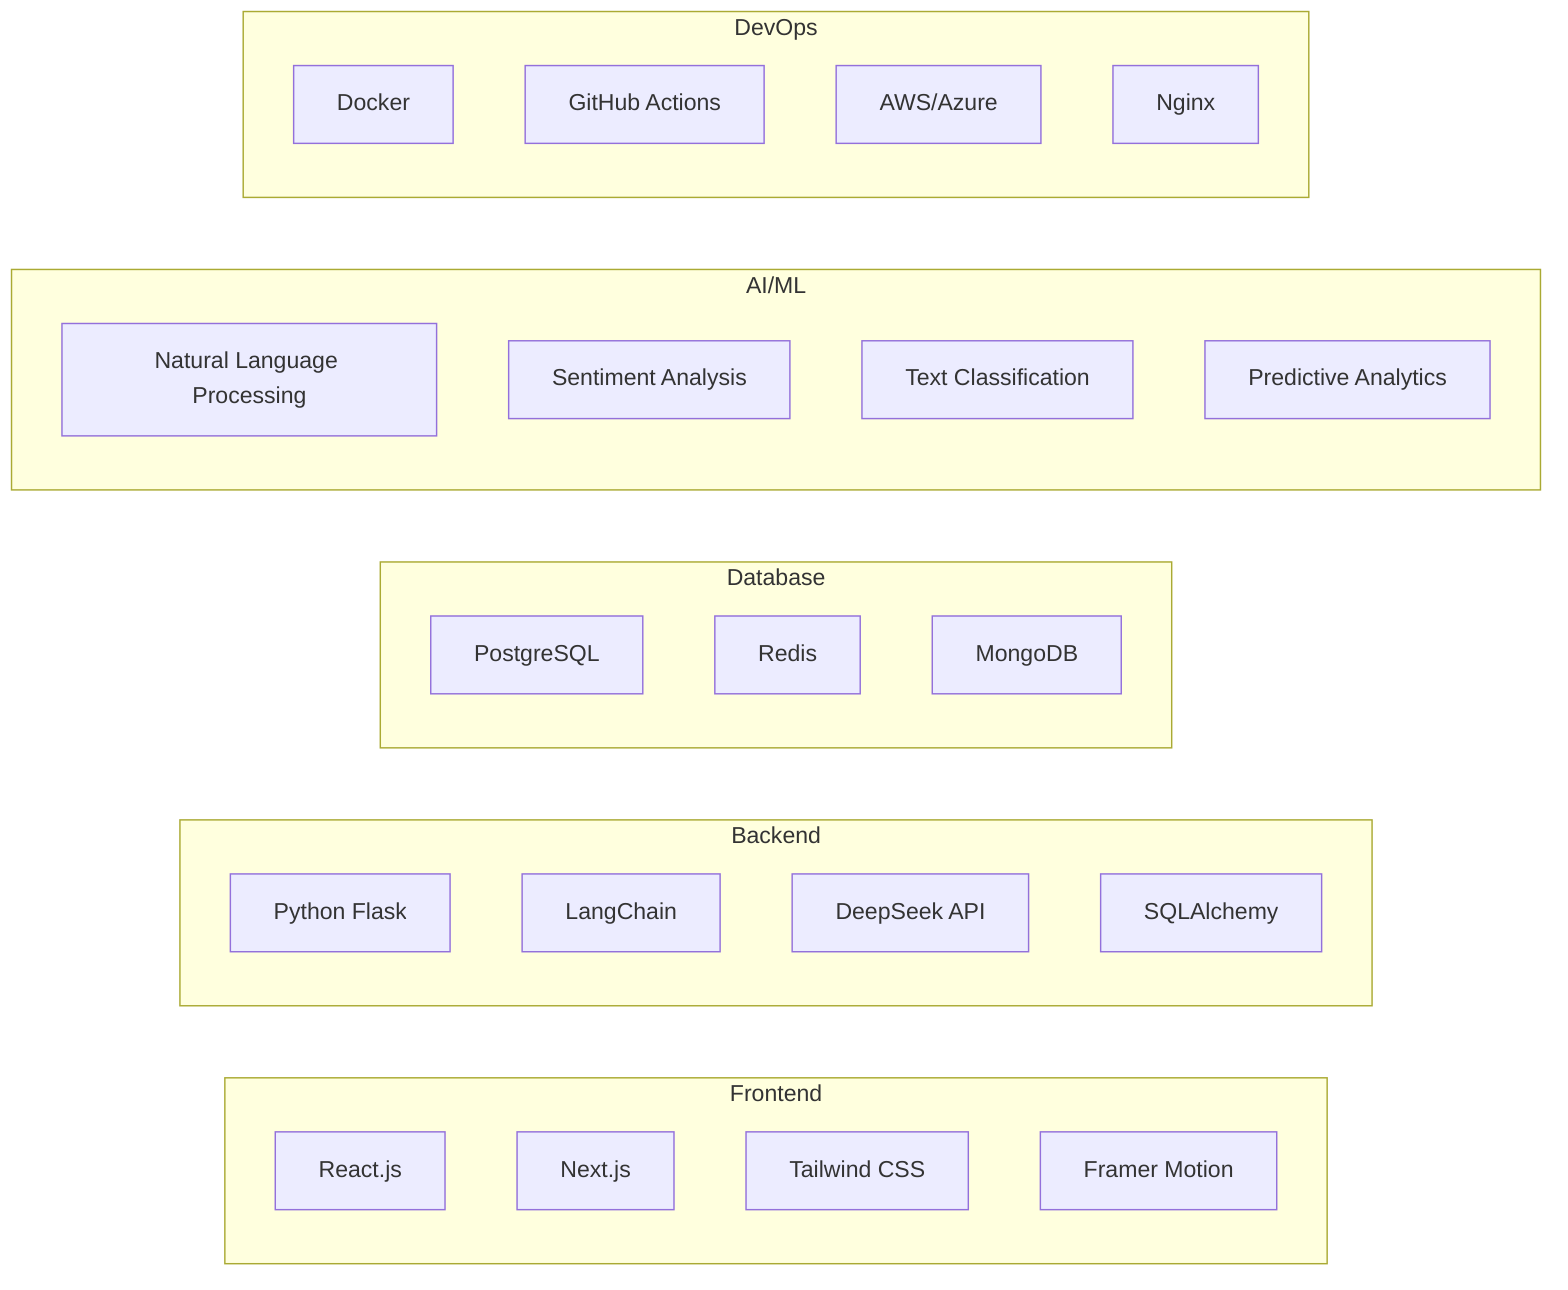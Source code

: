 graph LR
    subgraph "Frontend"
        A[React.js]
        B[Next.js]
        C[Tailwind CSS]
        D[Framer Motion]
    end
    
    subgraph "Backend"
        E[Python Flask]
        F[LangChain]
        G[DeepSeek API]
        H[SQLAlchemy]
    end
    
    subgraph "Database"
        I[PostgreSQL]
        J[Redis]
        K[MongoDB]
    end
    
    subgraph "AI/ML"
        L[Natural Language Processing]
        M[Sentiment Analysis]
        N[Text Classification]
        O[Predictive Analytics]
    end
    
    subgraph "DevOps"
        P[Docker]
        Q[GitHub Actions]
        R[AWS/Azure]
        S[Nginx]
    end